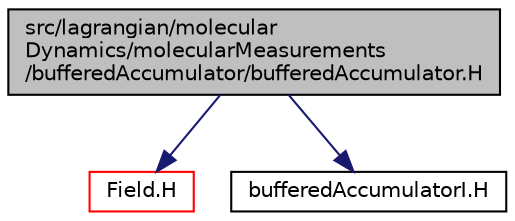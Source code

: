 digraph "src/lagrangian/molecularDynamics/molecularMeasurements/bufferedAccumulator/bufferedAccumulator.H"
{
  bgcolor="transparent";
  edge [fontname="Helvetica",fontsize="10",labelfontname="Helvetica",labelfontsize="10"];
  node [fontname="Helvetica",fontsize="10",shape=record];
  Node1 [label="src/lagrangian/molecular\lDynamics/molecularMeasurements\l/bufferedAccumulator/bufferedAccumulator.H",height=0.2,width=0.4,color="black", fillcolor="grey75", style="filled", fontcolor="black"];
  Node1 -> Node2 [color="midnightblue",fontsize="10",style="solid",fontname="Helvetica"];
  Node2 [label="Field.H",height=0.2,width=0.4,color="red",URL="$a08125.html"];
  Node1 -> Node3 [color="midnightblue",fontsize="10",style="solid",fontname="Helvetica"];
  Node3 [label="bufferedAccumulatorI.H",height=0.2,width=0.4,color="black",URL="$a07049.html"];
}
